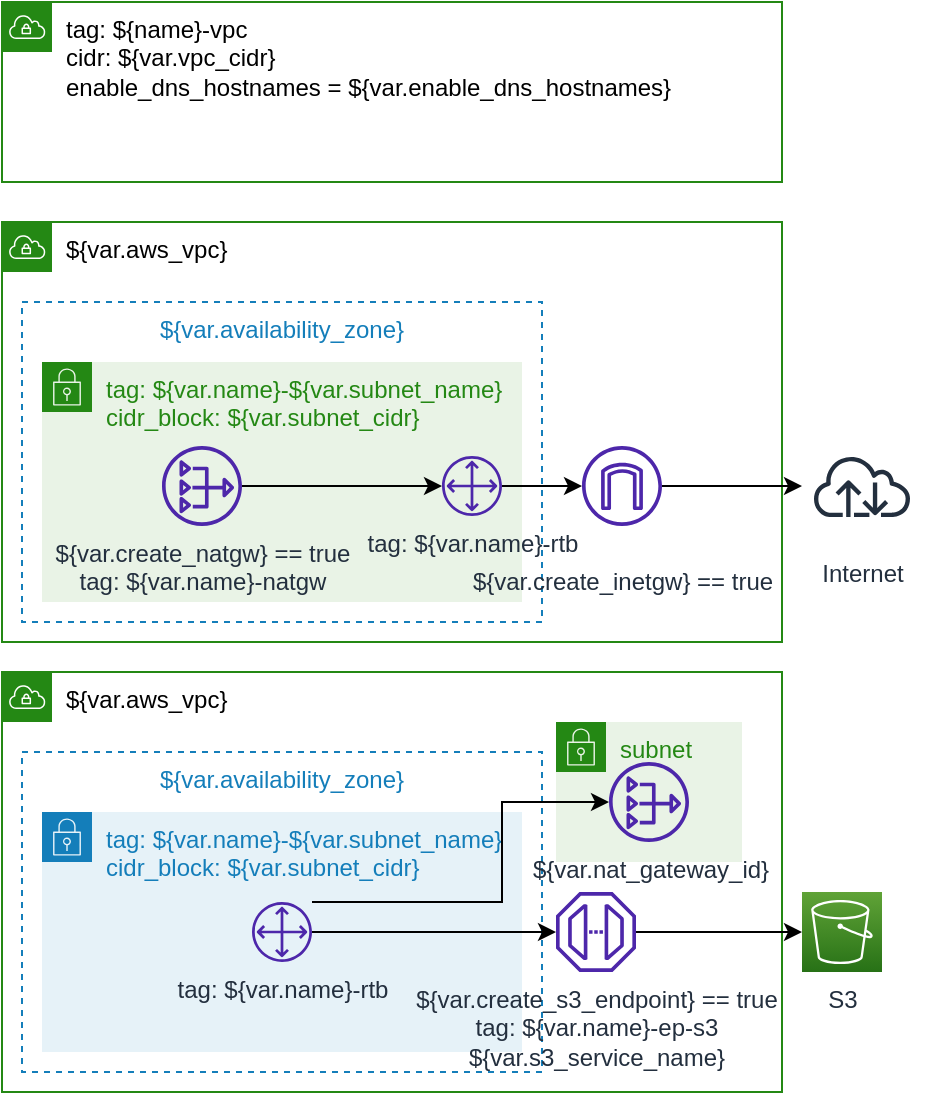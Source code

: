 <mxfile version="16.1.2" type="device"><diagram id="DNpSlk-VrBdYV2c890dE" name="vpc"><mxGraphModel dx="1422" dy="905" grid="1" gridSize="10" guides="1" tooltips="1" connect="1" arrows="1" fold="1" page="1" pageScale="1" pageWidth="827" pageHeight="1169" math="0" shadow="0"><root><mxCell id="0"/><mxCell id="1" parent="0"/><mxCell id="_AOBEal_9pnnzdc17aB9-1" value="tag: ${name}-vpc&lt;br&gt;cidr: ${var.vpc_cidr}&lt;br&gt;enable_dns_hostnames = ${var.enable_dns_hostnames}" style="points=[[0,0],[0.25,0],[0.5,0],[0.75,0],[1,0],[1,0.25],[1,0.5],[1,0.75],[1,1],[0.75,1],[0.5,1],[0.25,1],[0,1],[0,0.75],[0,0.5],[0,0.25]];outlineConnect=0;gradientColor=none;html=1;whiteSpace=wrap;fontSize=12;fontStyle=0;container=1;pointerEvents=0;collapsible=0;recursiveResize=0;shape=mxgraph.aws4.group;grIcon=mxgraph.aws4.group_vpc;strokeColor=#248814;fillColor=none;verticalAlign=top;align=left;spacingLeft=30;fontColor=#000000;dashed=0;" vertex="1" parent="1"><mxGeometry x="40" y="40" width="390" height="90" as="geometry"/></mxCell><mxCell id="_AOBEal_9pnnzdc17aB9-26" value="" style="group" vertex="1" connectable="0" parent="1"><mxGeometry x="40" y="150" width="460" height="210" as="geometry"/></mxCell><mxCell id="_AOBEal_9pnnzdc17aB9-2" value="${var.aws_vpc}" style="points=[[0,0],[0.25,0],[0.5,0],[0.75,0],[1,0],[1,0.25],[1,0.5],[1,0.75],[1,1],[0.75,1],[0.5,1],[0.25,1],[0,1],[0,0.75],[0,0.5],[0,0.25]];outlineConnect=0;gradientColor=none;html=1;whiteSpace=wrap;fontSize=12;fontStyle=0;container=1;pointerEvents=0;collapsible=0;recursiveResize=0;shape=mxgraph.aws4.group;grIcon=mxgraph.aws4.group_vpc;strokeColor=#248814;fillColor=none;verticalAlign=top;align=left;spacingLeft=30;fontColor=#000000;dashed=0;" vertex="1" parent="_AOBEal_9pnnzdc17aB9-26"><mxGeometry width="390" height="210" as="geometry"/></mxCell><mxCell id="_AOBEal_9pnnzdc17aB9-3" value="${var.availability_zone}" style="fillColor=none;strokeColor=#147EBA;dashed=1;verticalAlign=top;fontStyle=0;fontColor=#147EBA;" vertex="1" parent="_AOBEal_9pnnzdc17aB9-2"><mxGeometry x="10" y="40" width="260" height="160" as="geometry"/></mxCell><mxCell id="_AOBEal_9pnnzdc17aB9-4" value="tag: ${var.name}-${var.subnet_name}&lt;br&gt;cidr_block: ${var.subnet_cidr}" style="points=[[0,0],[0.25,0],[0.5,0],[0.75,0],[1,0],[1,0.25],[1,0.5],[1,0.75],[1,1],[0.75,1],[0.5,1],[0.25,1],[0,1],[0,0.75],[0,0.5],[0,0.25]];outlineConnect=0;gradientColor=none;html=1;whiteSpace=wrap;fontSize=12;fontStyle=0;container=1;pointerEvents=0;collapsible=0;recursiveResize=0;shape=mxgraph.aws4.group;grIcon=mxgraph.aws4.group_security_group;grStroke=0;strokeColor=#248814;fillColor=#E9F3E6;verticalAlign=top;align=left;spacingLeft=30;fontColor=#248814;dashed=0;" vertex="1" parent="_AOBEal_9pnnzdc17aB9-2"><mxGeometry x="20" y="70" width="240" height="120" as="geometry"/></mxCell><mxCell id="_AOBEal_9pnnzdc17aB9-8" value="tag: ${var.name}-rtb" style="sketch=0;outlineConnect=0;fontColor=#232F3E;gradientColor=none;fillColor=#4D27AA;strokeColor=none;dashed=0;verticalLabelPosition=bottom;verticalAlign=top;align=center;html=1;fontSize=12;fontStyle=0;aspect=fixed;pointerEvents=1;shape=mxgraph.aws4.customer_gateway;" vertex="1" parent="_AOBEal_9pnnzdc17aB9-4"><mxGeometry x="200" y="47" width="30" height="30" as="geometry"/></mxCell><mxCell id="_AOBEal_9pnnzdc17aB9-12" style="edgeStyle=orthogonalEdgeStyle;rounded=0;orthogonalLoop=1;jettySize=auto;html=1;fontColor=#000000;" edge="1" parent="_AOBEal_9pnnzdc17aB9-2" source="_AOBEal_9pnnzdc17aB9-5" target="_AOBEal_9pnnzdc17aB9-8"><mxGeometry relative="1" as="geometry"/></mxCell><mxCell id="_AOBEal_9pnnzdc17aB9-5" value="${var.create_natgw} == true&lt;br&gt;tag: ${var.name}-natgw" style="sketch=0;outlineConnect=0;fontColor=#232F3E;gradientColor=none;fillColor=#4D27AA;strokeColor=none;dashed=0;verticalLabelPosition=bottom;verticalAlign=top;align=center;html=1;fontSize=12;fontStyle=0;aspect=fixed;pointerEvents=1;shape=mxgraph.aws4.nat_gateway;" vertex="1" parent="_AOBEal_9pnnzdc17aB9-2"><mxGeometry x="80" y="112" width="40" height="40" as="geometry"/></mxCell><mxCell id="_AOBEal_9pnnzdc17aB9-7" value="&lt;br&gt;${var.create_inetgw} == true" style="sketch=0;outlineConnect=0;fontColor=#232F3E;gradientColor=none;fillColor=#4D27AA;strokeColor=none;dashed=0;verticalLabelPosition=bottom;verticalAlign=top;align=center;html=1;fontSize=12;fontStyle=0;aspect=fixed;pointerEvents=1;shape=mxgraph.aws4.internet_gateway;" vertex="1" parent="_AOBEal_9pnnzdc17aB9-2"><mxGeometry x="290" y="112" width="40" height="40" as="geometry"/></mxCell><mxCell id="_AOBEal_9pnnzdc17aB9-13" style="edgeStyle=orthogonalEdgeStyle;rounded=0;orthogonalLoop=1;jettySize=auto;html=1;fontColor=#000000;" edge="1" parent="_AOBEal_9pnnzdc17aB9-2" source="_AOBEal_9pnnzdc17aB9-8" target="_AOBEal_9pnnzdc17aB9-7"><mxGeometry relative="1" as="geometry"/></mxCell><mxCell id="_AOBEal_9pnnzdc17aB9-14" value="Internet" style="sketch=0;outlineConnect=0;fontColor=#232F3E;gradientColor=none;strokeColor=#232F3E;fillColor=#ffffff;dashed=0;verticalLabelPosition=bottom;verticalAlign=top;align=center;html=1;fontSize=12;fontStyle=0;aspect=fixed;shape=mxgraph.aws4.resourceIcon;resIcon=mxgraph.aws4.internet;" vertex="1" parent="_AOBEal_9pnnzdc17aB9-26"><mxGeometry x="400" y="102" width="60" height="60" as="geometry"/></mxCell><mxCell id="_AOBEal_9pnnzdc17aB9-15" style="edgeStyle=orthogonalEdgeStyle;rounded=0;orthogonalLoop=1;jettySize=auto;html=1;fontColor=#000000;" edge="1" parent="_AOBEal_9pnnzdc17aB9-26" source="_AOBEal_9pnnzdc17aB9-7" target="_AOBEal_9pnnzdc17aB9-14"><mxGeometry relative="1" as="geometry"/></mxCell><mxCell id="_AOBEal_9pnnzdc17aB9-36" value="" style="group" vertex="1" connectable="0" parent="1"><mxGeometry x="40" y="375" width="440" height="210" as="geometry"/></mxCell><mxCell id="_AOBEal_9pnnzdc17aB9-16" value="${var.aws_vpc}" style="points=[[0,0],[0.25,0],[0.5,0],[0.75,0],[1,0],[1,0.25],[1,0.5],[1,0.75],[1,1],[0.75,1],[0.5,1],[0.25,1],[0,1],[0,0.75],[0,0.5],[0,0.25]];outlineConnect=0;gradientColor=none;html=1;whiteSpace=wrap;fontSize=12;fontStyle=0;container=1;pointerEvents=0;collapsible=0;recursiveResize=0;shape=mxgraph.aws4.group;grIcon=mxgraph.aws4.group_vpc;strokeColor=#248814;fillColor=none;verticalAlign=top;align=left;spacingLeft=30;fontColor=#000000;dashed=0;" vertex="1" parent="_AOBEal_9pnnzdc17aB9-36"><mxGeometry width="390" height="210" as="geometry"/></mxCell><mxCell id="_AOBEal_9pnnzdc17aB9-17" value="${var.availability_zone}" style="fillColor=none;strokeColor=#147EBA;dashed=1;verticalAlign=top;fontStyle=0;fontColor=#147EBA;" vertex="1" parent="_AOBEal_9pnnzdc17aB9-16"><mxGeometry x="10" y="40" width="260" height="160" as="geometry"/></mxCell><mxCell id="_AOBEal_9pnnzdc17aB9-27" value="tag: ${var.name}-${var.subnet_name}&lt;br&gt;cidr_block: ${var.subnet_cidr}" style="points=[[0,0],[0.25,0],[0.5,0],[0.75,0],[1,0],[1,0.25],[1,0.5],[1,0.75],[1,1],[0.75,1],[0.5,1],[0.25,1],[0,1],[0,0.75],[0,0.5],[0,0.25]];outlineConnect=0;gradientColor=none;html=1;whiteSpace=wrap;fontSize=12;fontStyle=0;container=1;pointerEvents=0;collapsible=0;recursiveResize=0;shape=mxgraph.aws4.group;grIcon=mxgraph.aws4.group_security_group;grStroke=0;strokeColor=#147EBA;fillColor=#E6F2F8;verticalAlign=top;align=left;spacingLeft=30;fontColor=#147EBA;dashed=0;" vertex="1" parent="_AOBEal_9pnnzdc17aB9-16"><mxGeometry x="20" y="70" width="240" height="120" as="geometry"/></mxCell><mxCell id="_AOBEal_9pnnzdc17aB9-19" value="tag: ${var.name}-rtb" style="sketch=0;outlineConnect=0;fontColor=#232F3E;gradientColor=none;fillColor=#4D27AA;strokeColor=none;dashed=0;verticalLabelPosition=bottom;verticalAlign=top;align=center;html=1;fontSize=12;fontStyle=0;aspect=fixed;pointerEvents=1;shape=mxgraph.aws4.customer_gateway;" vertex="1" parent="_AOBEal_9pnnzdc17aB9-27"><mxGeometry x="105" y="45" width="30" height="30" as="geometry"/></mxCell><mxCell id="_AOBEal_9pnnzdc17aB9-29" value="${var.create_s3_endpoint} == true&lt;br&gt;tag: ${var.name}-ep-s3&lt;br&gt;${var.s3_service_name}" style="sketch=0;outlineConnect=0;fontColor=#232F3E;gradientColor=none;fillColor=#4D27AA;strokeColor=none;dashed=0;verticalLabelPosition=bottom;verticalAlign=top;align=center;html=1;fontSize=12;fontStyle=0;aspect=fixed;pointerEvents=1;shape=mxgraph.aws4.endpoint;" vertex="1" parent="_AOBEal_9pnnzdc17aB9-16"><mxGeometry x="277" y="110" width="40" height="40" as="geometry"/></mxCell><mxCell id="_AOBEal_9pnnzdc17aB9-32" style="edgeStyle=orthogonalEdgeStyle;rounded=0;orthogonalLoop=1;jettySize=auto;html=1;fontColor=#000000;" edge="1" parent="_AOBEal_9pnnzdc17aB9-16" source="_AOBEal_9pnnzdc17aB9-19" target="_AOBEal_9pnnzdc17aB9-29"><mxGeometry relative="1" as="geometry"/></mxCell><mxCell id="_AOBEal_9pnnzdc17aB9-34" value="subnet" style="points=[[0,0],[0.25,0],[0.5,0],[0.75,0],[1,0],[1,0.25],[1,0.5],[1,0.75],[1,1],[0.75,1],[0.5,1],[0.25,1],[0,1],[0,0.75],[0,0.5],[0,0.25]];outlineConnect=0;gradientColor=none;html=1;whiteSpace=wrap;fontSize=12;fontStyle=0;container=1;pointerEvents=0;collapsible=0;recursiveResize=0;shape=mxgraph.aws4.group;grIcon=mxgraph.aws4.group_security_group;grStroke=0;strokeColor=#248814;fillColor=#E9F3E6;verticalAlign=top;align=left;spacingLeft=30;fontColor=#248814;dashed=0;" vertex="1" parent="_AOBEal_9pnnzdc17aB9-16"><mxGeometry x="277" y="25" width="93" height="70" as="geometry"/></mxCell><mxCell id="_AOBEal_9pnnzdc17aB9-33" value="${var.nat_gateway_id}" style="sketch=0;outlineConnect=0;fontColor=#232F3E;gradientColor=none;fillColor=#4D27AA;strokeColor=none;dashed=0;verticalLabelPosition=bottom;verticalAlign=top;align=center;html=1;fontSize=12;fontStyle=0;aspect=fixed;pointerEvents=1;shape=mxgraph.aws4.nat_gateway;" vertex="1" parent="_AOBEal_9pnnzdc17aB9-34"><mxGeometry x="26.5" y="20" width="40" height="40" as="geometry"/></mxCell><mxCell id="_AOBEal_9pnnzdc17aB9-35" style="edgeStyle=orthogonalEdgeStyle;rounded=0;orthogonalLoop=1;jettySize=auto;html=1;fontColor=#000000;" edge="1" parent="_AOBEal_9pnnzdc17aB9-16" source="_AOBEal_9pnnzdc17aB9-19" target="_AOBEal_9pnnzdc17aB9-33"><mxGeometry relative="1" as="geometry"><Array as="points"><mxPoint x="250" y="115"/><mxPoint x="250" y="65"/></Array></mxGeometry></mxCell><mxCell id="_AOBEal_9pnnzdc17aB9-30" value="S3" style="sketch=0;points=[[0,0,0],[0.25,0,0],[0.5,0,0],[0.75,0,0],[1,0,0],[0,1,0],[0.25,1,0],[0.5,1,0],[0.75,1,0],[1,1,0],[0,0.25,0],[0,0.5,0],[0,0.75,0],[1,0.25,0],[1,0.5,0],[1,0.75,0]];outlineConnect=0;fontColor=#232F3E;gradientColor=#60A337;gradientDirection=north;fillColor=#277116;strokeColor=#ffffff;dashed=0;verticalLabelPosition=bottom;verticalAlign=top;align=center;html=1;fontSize=12;fontStyle=0;aspect=fixed;shape=mxgraph.aws4.resourceIcon;resIcon=mxgraph.aws4.s3;" vertex="1" parent="_AOBEal_9pnnzdc17aB9-36"><mxGeometry x="400" y="110" width="40" height="40" as="geometry"/></mxCell><mxCell id="_AOBEal_9pnnzdc17aB9-31" style="edgeStyle=orthogonalEdgeStyle;rounded=0;orthogonalLoop=1;jettySize=auto;html=1;fontColor=#000000;" edge="1" parent="_AOBEal_9pnnzdc17aB9-36" source="_AOBEal_9pnnzdc17aB9-29" target="_AOBEal_9pnnzdc17aB9-30"><mxGeometry relative="1" as="geometry"/></mxCell></root></mxGraphModel></diagram></mxfile>